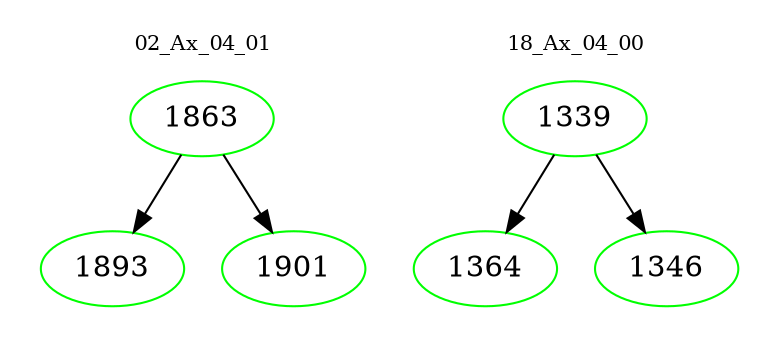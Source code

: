 digraph{
subgraph cluster_0 {
color = white
label = "02_Ax_04_01";
fontsize=10;
T0_1863 [label="1863", color="green"]
T0_1863 -> T0_1893 [color="black"]
T0_1893 [label="1893", color="green"]
T0_1863 -> T0_1901 [color="black"]
T0_1901 [label="1901", color="green"]
}
subgraph cluster_1 {
color = white
label = "18_Ax_04_00";
fontsize=10;
T1_1339 [label="1339", color="green"]
T1_1339 -> T1_1364 [color="black"]
T1_1364 [label="1364", color="green"]
T1_1339 -> T1_1346 [color="black"]
T1_1346 [label="1346", color="green"]
}
}

